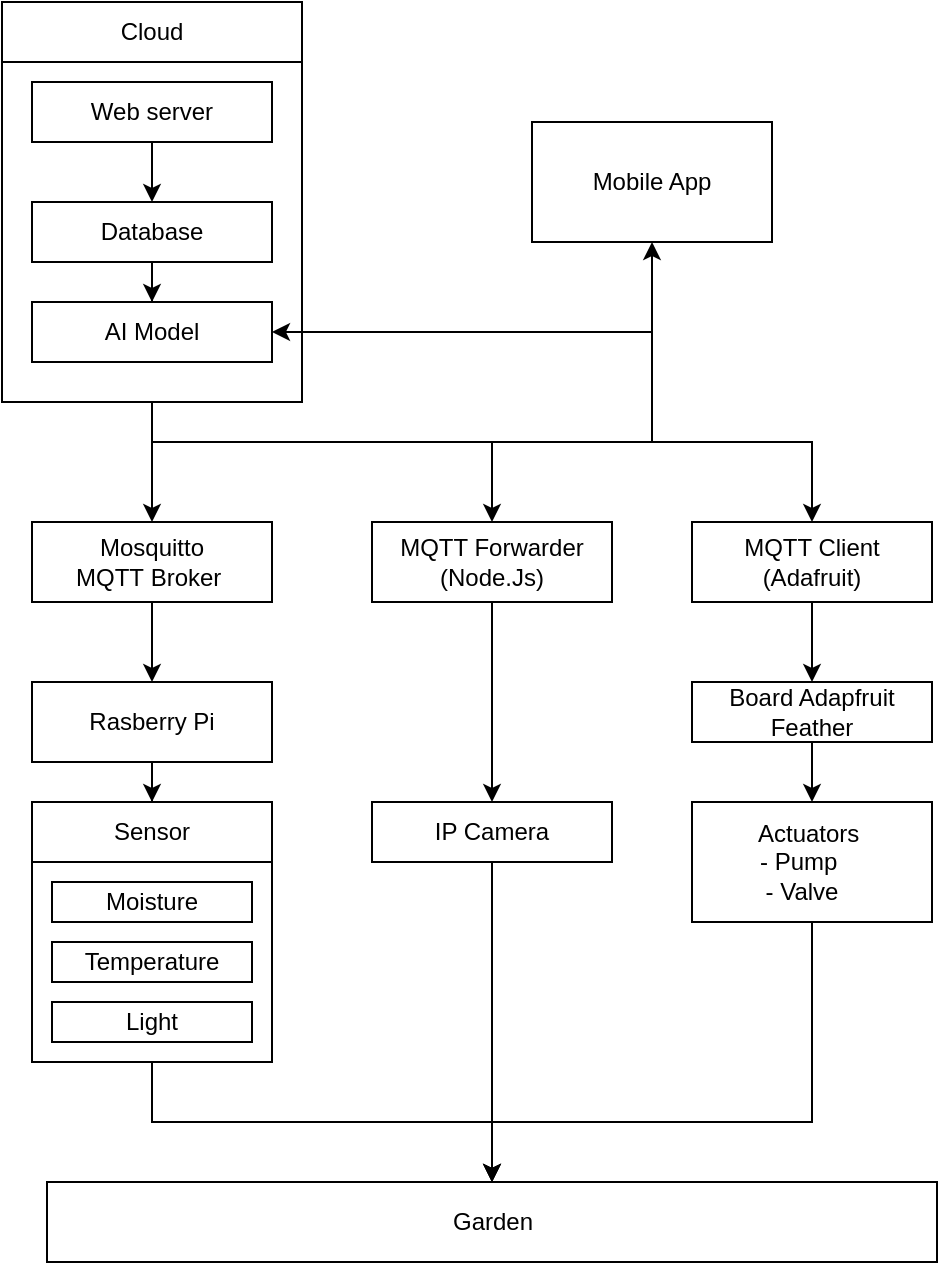 <mxfile version="24.2.1" type="device">
  <diagram name="Page-1" id="JvlvjW1jUC6-lsI7h3XM">
    <mxGraphModel dx="1434" dy="738" grid="1" gridSize="10" guides="1" tooltips="1" connect="1" arrows="1" fold="1" page="1" pageScale="1" pageWidth="850" pageHeight="1100" math="0" shadow="0">
      <root>
        <mxCell id="0" />
        <mxCell id="1" parent="0" />
        <mxCell id="wzO6ki4Apv2-YjDXGtdh-6" style="edgeStyle=orthogonalEdgeStyle;rounded=0;orthogonalLoop=1;jettySize=auto;html=1;" edge="1" parent="1" source="wzO6ki4Apv2-YjDXGtdh-2" target="wzO6ki4Apv2-YjDXGtdh-3">
          <mxGeometry relative="1" as="geometry" />
        </mxCell>
        <mxCell id="wzO6ki4Apv2-YjDXGtdh-2" value="Web server" style="rounded=0;whiteSpace=wrap;html=1;" vertex="1" parent="1">
          <mxGeometry x="90" y="100" width="120" height="30" as="geometry" />
        </mxCell>
        <mxCell id="wzO6ki4Apv2-YjDXGtdh-7" style="edgeStyle=orthogonalEdgeStyle;rounded=0;orthogonalLoop=1;jettySize=auto;html=1;" edge="1" parent="1" source="wzO6ki4Apv2-YjDXGtdh-3" target="wzO6ki4Apv2-YjDXGtdh-4">
          <mxGeometry relative="1" as="geometry" />
        </mxCell>
        <mxCell id="wzO6ki4Apv2-YjDXGtdh-3" value="Database" style="rounded=0;whiteSpace=wrap;html=1;" vertex="1" parent="1">
          <mxGeometry x="90" y="160" width="120" height="30" as="geometry" />
        </mxCell>
        <mxCell id="wzO6ki4Apv2-YjDXGtdh-4" value="AI Model" style="rounded=0;whiteSpace=wrap;html=1;" vertex="1" parent="1">
          <mxGeometry x="90" y="210" width="120" height="30" as="geometry" />
        </mxCell>
        <mxCell id="wzO6ki4Apv2-YjDXGtdh-5" value="Mobile App" style="rounded=0;whiteSpace=wrap;html=1;" vertex="1" parent="1">
          <mxGeometry x="340" y="120" width="120" height="60" as="geometry" />
        </mxCell>
        <mxCell id="wzO6ki4Apv2-YjDXGtdh-30" style="edgeStyle=orthogonalEdgeStyle;rounded=0;orthogonalLoop=1;jettySize=auto;html=1;" edge="1" parent="1" source="wzO6ki4Apv2-YjDXGtdh-9" target="wzO6ki4Apv2-YjDXGtdh-13">
          <mxGeometry relative="1" as="geometry" />
        </mxCell>
        <mxCell id="wzO6ki4Apv2-YjDXGtdh-31" style="edgeStyle=orthogonalEdgeStyle;rounded=0;orthogonalLoop=1;jettySize=auto;html=1;" edge="1" parent="1" source="wzO6ki4Apv2-YjDXGtdh-9" target="wzO6ki4Apv2-YjDXGtdh-14">
          <mxGeometry relative="1" as="geometry">
            <Array as="points">
              <mxPoint x="150" y="280" />
              <mxPoint x="320" y="280" />
            </Array>
          </mxGeometry>
        </mxCell>
        <mxCell id="wzO6ki4Apv2-YjDXGtdh-32" style="edgeStyle=orthogonalEdgeStyle;rounded=0;orthogonalLoop=1;jettySize=auto;html=1;entryX=0.5;entryY=0;entryDx=0;entryDy=0;" edge="1" parent="1" source="wzO6ki4Apv2-YjDXGtdh-9" target="wzO6ki4Apv2-YjDXGtdh-15">
          <mxGeometry relative="1" as="geometry">
            <Array as="points">
              <mxPoint x="150" y="280" />
              <mxPoint x="480" y="280" />
            </Array>
          </mxGeometry>
        </mxCell>
        <mxCell id="wzO6ki4Apv2-YjDXGtdh-9" value="Cloud" style="swimlane;fontStyle=0;childLayout=stackLayout;horizontal=1;startSize=30;horizontalStack=0;resizeParent=1;resizeParentMax=0;resizeLast=0;collapsible=1;marginBottom=0;whiteSpace=wrap;html=1;" vertex="1" parent="1">
          <mxGeometry x="75" y="60" width="150" height="200" as="geometry" />
        </mxCell>
        <mxCell id="wzO6ki4Apv2-YjDXGtdh-36" style="edgeStyle=orthogonalEdgeStyle;rounded=0;orthogonalLoop=1;jettySize=auto;html=1;entryX=0.5;entryY=0;entryDx=0;entryDy=0;" edge="1" parent="1" source="wzO6ki4Apv2-YjDXGtdh-13">
          <mxGeometry relative="1" as="geometry">
            <mxPoint x="150" y="400" as="targetPoint" />
          </mxGeometry>
        </mxCell>
        <mxCell id="wzO6ki4Apv2-YjDXGtdh-13" value="&lt;div&gt;Mosquitto&lt;/div&gt;&lt;div&gt;&amp;nbsp;MQTT&amp;nbsp;&lt;span style=&quot;background-color: initial;&quot;&gt;Broker&amp;nbsp;&amp;nbsp;&lt;/span&gt;&lt;/div&gt;" style="rounded=0;whiteSpace=wrap;html=1;" vertex="1" parent="1">
          <mxGeometry x="90" y="320" width="120" height="40" as="geometry" />
        </mxCell>
        <mxCell id="wzO6ki4Apv2-YjDXGtdh-38" style="edgeStyle=orthogonalEdgeStyle;rounded=0;orthogonalLoop=1;jettySize=auto;html=1;entryX=0.5;entryY=0;entryDx=0;entryDy=0;" edge="1" parent="1" source="wzO6ki4Apv2-YjDXGtdh-14" target="wzO6ki4Apv2-YjDXGtdh-17">
          <mxGeometry relative="1" as="geometry" />
        </mxCell>
        <mxCell id="wzO6ki4Apv2-YjDXGtdh-14" value="&lt;div&gt;MQTT Forwarder (Node.Js)&lt;/div&gt;" style="rounded=0;whiteSpace=wrap;html=1;" vertex="1" parent="1">
          <mxGeometry x="260" y="320" width="120" height="40" as="geometry" />
        </mxCell>
        <mxCell id="wzO6ki4Apv2-YjDXGtdh-40" style="edgeStyle=orthogonalEdgeStyle;rounded=0;orthogonalLoop=1;jettySize=auto;html=1;entryX=0.5;entryY=0;entryDx=0;entryDy=0;" edge="1" parent="1" source="wzO6ki4Apv2-YjDXGtdh-15" target="wzO6ki4Apv2-YjDXGtdh-18">
          <mxGeometry relative="1" as="geometry" />
        </mxCell>
        <mxCell id="wzO6ki4Apv2-YjDXGtdh-15" value="&lt;div&gt;MQTT Client (Adafruit)&lt;/div&gt;" style="rounded=0;whiteSpace=wrap;html=1;" vertex="1" parent="1">
          <mxGeometry x="420" y="320" width="120" height="40" as="geometry" />
        </mxCell>
        <mxCell id="wzO6ki4Apv2-YjDXGtdh-49" style="edgeStyle=orthogonalEdgeStyle;rounded=0;orthogonalLoop=1;jettySize=auto;html=1;" edge="1" parent="1" source="wzO6ki4Apv2-YjDXGtdh-17">
          <mxGeometry relative="1" as="geometry">
            <mxPoint x="320" y="650" as="targetPoint" />
          </mxGeometry>
        </mxCell>
        <mxCell id="wzO6ki4Apv2-YjDXGtdh-17" value="&lt;div&gt;IP Camera&lt;/div&gt;" style="rounded=0;whiteSpace=wrap;html=1;" vertex="1" parent="1">
          <mxGeometry x="260" y="460" width="120" height="30" as="geometry" />
        </mxCell>
        <mxCell id="wzO6ki4Apv2-YjDXGtdh-41" style="edgeStyle=orthogonalEdgeStyle;rounded=0;orthogonalLoop=1;jettySize=auto;html=1;" edge="1" parent="1" source="wzO6ki4Apv2-YjDXGtdh-18" target="wzO6ki4Apv2-YjDXGtdh-20">
          <mxGeometry relative="1" as="geometry" />
        </mxCell>
        <mxCell id="wzO6ki4Apv2-YjDXGtdh-18" value="&lt;div&gt;Board Adapfruit Feather&lt;/div&gt;" style="rounded=0;whiteSpace=wrap;html=1;" vertex="1" parent="1">
          <mxGeometry x="420" y="400" width="120" height="30" as="geometry" />
        </mxCell>
        <mxCell id="wzO6ki4Apv2-YjDXGtdh-45" style="edgeStyle=orthogonalEdgeStyle;rounded=0;orthogonalLoop=1;jettySize=auto;html=1;entryX=0.5;entryY=0;entryDx=0;entryDy=0;" edge="1" parent="1" source="wzO6ki4Apv2-YjDXGtdh-19" target="wzO6ki4Apv2-YjDXGtdh-24">
          <mxGeometry relative="1" as="geometry" />
        </mxCell>
        <mxCell id="wzO6ki4Apv2-YjDXGtdh-19" value="&lt;div&gt;Rasberry Pi&lt;/div&gt;" style="rounded=0;whiteSpace=wrap;html=1;" vertex="1" parent="1">
          <mxGeometry x="90" y="400" width="120" height="40" as="geometry" />
        </mxCell>
        <mxCell id="wzO6ki4Apv2-YjDXGtdh-43" style="edgeStyle=orthogonalEdgeStyle;rounded=0;orthogonalLoop=1;jettySize=auto;html=1;" edge="1" parent="1" source="wzO6ki4Apv2-YjDXGtdh-20" target="wzO6ki4Apv2-YjDXGtdh-29">
          <mxGeometry relative="1" as="geometry">
            <Array as="points">
              <mxPoint x="480" y="620" />
              <mxPoint x="320" y="620" />
            </Array>
          </mxGeometry>
        </mxCell>
        <mxCell id="wzO6ki4Apv2-YjDXGtdh-20" value="&lt;div&gt;Actuators&amp;nbsp;&lt;/div&gt;&lt;div&gt;- Pump&amp;nbsp; &amp;nbsp;&amp;nbsp;&lt;/div&gt;&lt;div&gt;- Valve&amp;nbsp; &amp;nbsp;&lt;/div&gt;" style="rounded=0;whiteSpace=wrap;html=1;" vertex="1" parent="1">
          <mxGeometry x="420" y="460" width="120" height="60" as="geometry" />
        </mxCell>
        <mxCell id="wzO6ki4Apv2-YjDXGtdh-21" value="&lt;div&gt;Moisture&lt;/div&gt;" style="rounded=0;whiteSpace=wrap;html=1;" vertex="1" parent="1">
          <mxGeometry x="100" y="500" width="100" height="20" as="geometry" />
        </mxCell>
        <mxCell id="wzO6ki4Apv2-YjDXGtdh-22" value="&lt;div&gt;Temperature&lt;/div&gt;" style="rounded=0;whiteSpace=wrap;html=1;" vertex="1" parent="1">
          <mxGeometry x="100" y="530" width="100" height="20" as="geometry" />
        </mxCell>
        <mxCell id="wzO6ki4Apv2-YjDXGtdh-23" value="&lt;div&gt;Light&lt;/div&gt;" style="rounded=0;whiteSpace=wrap;html=1;" vertex="1" parent="1">
          <mxGeometry x="100" y="560" width="100" height="20" as="geometry" />
        </mxCell>
        <mxCell id="wzO6ki4Apv2-YjDXGtdh-48" style="edgeStyle=orthogonalEdgeStyle;rounded=0;orthogonalLoop=1;jettySize=auto;html=1;entryX=0.5;entryY=0;entryDx=0;entryDy=0;" edge="1" parent="1" source="wzO6ki4Apv2-YjDXGtdh-24" target="wzO6ki4Apv2-YjDXGtdh-29">
          <mxGeometry relative="1" as="geometry" />
        </mxCell>
        <mxCell id="wzO6ki4Apv2-YjDXGtdh-24" value="Sensor" style="swimlane;fontStyle=0;childLayout=stackLayout;horizontal=1;startSize=30;horizontalStack=0;resizeParent=1;resizeParentMax=0;resizeLast=0;collapsible=1;marginBottom=0;whiteSpace=wrap;html=1;" vertex="1" parent="1">
          <mxGeometry x="90" y="460" width="120" height="130" as="geometry" />
        </mxCell>
        <mxCell id="wzO6ki4Apv2-YjDXGtdh-29" value="&lt;div&gt;Garden&lt;/div&gt;" style="rounded=0;whiteSpace=wrap;html=1;" vertex="1" parent="1">
          <mxGeometry x="97.5" y="650" width="445" height="40" as="geometry" />
        </mxCell>
        <mxCell id="wzO6ki4Apv2-YjDXGtdh-34" value="" style="endArrow=classic;html=1;rounded=0;entryX=0.5;entryY=1;entryDx=0;entryDy=0;" edge="1" parent="1" target="wzO6ki4Apv2-YjDXGtdh-5">
          <mxGeometry width="50" height="50" relative="1" as="geometry">
            <mxPoint x="400" y="280" as="sourcePoint" />
            <mxPoint x="460" y="360" as="targetPoint" />
          </mxGeometry>
        </mxCell>
        <mxCell id="wzO6ki4Apv2-YjDXGtdh-35" value="" style="endArrow=classic;html=1;rounded=0;entryX=1;entryY=0.5;entryDx=0;entryDy=0;" edge="1" parent="1" target="wzO6ki4Apv2-YjDXGtdh-4">
          <mxGeometry width="50" height="50" relative="1" as="geometry">
            <mxPoint x="400" y="225" as="sourcePoint" />
            <mxPoint x="340" y="210" as="targetPoint" />
          </mxGeometry>
        </mxCell>
      </root>
    </mxGraphModel>
  </diagram>
</mxfile>
